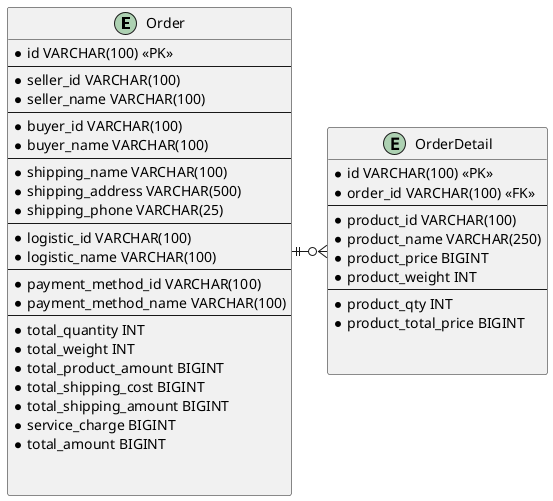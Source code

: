 @startuml
entity Order{
    * id VARCHAR(100) <<PK>>
    --
    * seller_id VARCHAR(100)
    * seller_name VARCHAR(100)
    --
    * buyer_id VARCHAR(100)
    * buyer_name VARCHAR(100)
    --
    * shipping_name VARCHAR(100)
    * shipping_address VARCHAR(500)
    * shipping_phone VARCHAR(25)
    --
    * logistic_id VARCHAR(100)
    * logistic_name VARCHAR(100)
    --
    * payment_method_id VARCHAR(100)
    * payment_method_name VARCHAR(100)
    --
    * total_quantity INT
    * total_weight INT
    * total_product_amount BIGINT
    * total_shipping_cost BIGINT
    * total_shipping_amount BIGINT
    * service_charge BIGINT
    * total_amount BIGINT


}

entity OrderDetail{
    * id VARCHAR(100) <<PK>>
    * order_id VARCHAR(100) <<FK>>
    --
    * product_id VARCHAR(100)
    * product_name VARCHAR(250)
    * product_price BIGINT
    * product_weight INT
    --
    * product_qty INT
    * product_total_price BIGINT


}

Order ||-o{OrderDetail
@enduml